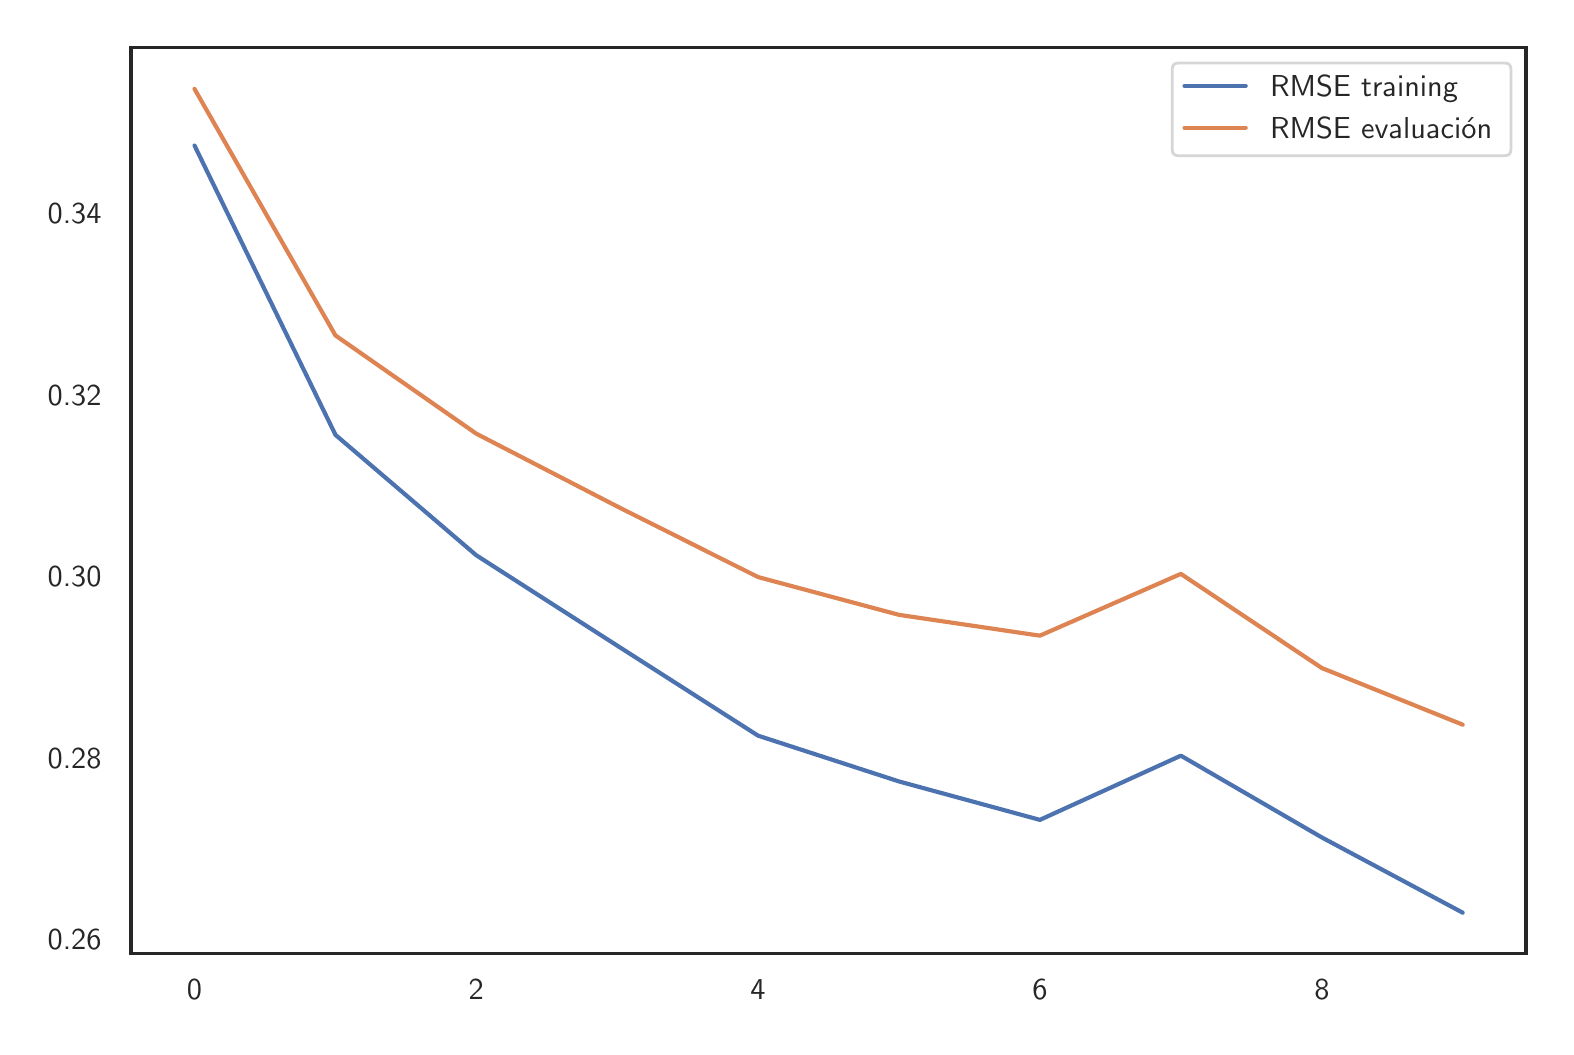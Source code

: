 \begingroup%
\makeatletter%
\begin{pgfpicture}%
\pgfpathrectangle{\pgfpointorigin}{\pgfqpoint{7.592in}{4.994in}}%
\pgfusepath{use as bounding box, clip}%
\begin{pgfscope}%
\pgfsetbuttcap%
\pgfsetmiterjoin%
\definecolor{currentfill}{rgb}{1.0,1.0,1.0}%
\pgfsetfillcolor{currentfill}%
\pgfsetlinewidth{0.0pt}%
\definecolor{currentstroke}{rgb}{1.0,1.0,1.0}%
\pgfsetstrokecolor{currentstroke}%
\pgfsetdash{}{0pt}%
\pgfpathmoveto{\pgfqpoint{-0.0in}{0.0in}}%
\pgfpathlineto{\pgfqpoint{7.592in}{0.0in}}%
\pgfpathlineto{\pgfqpoint{7.592in}{4.994in}}%
\pgfpathlineto{\pgfqpoint{-0.0in}{4.994in}}%
\pgfpathclose%
\pgfusepath{fill}%
\end{pgfscope}%
\begin{pgfscope}%
\pgfsetbuttcap%
\pgfsetmiterjoin%
\definecolor{currentfill}{rgb}{1.0,1.0,1.0}%
\pgfsetfillcolor{currentfill}%
\pgfsetlinewidth{0.0pt}%
\definecolor{currentstroke}{rgb}{0.0,0.0,0.0}%
\pgfsetstrokecolor{currentstroke}%
\pgfsetstrokeopacity{0.0}%
\pgfsetdash{}{0pt}%
\pgfpathmoveto{\pgfqpoint{0.517in}{0.364in}}%
\pgfpathlineto{\pgfqpoint{7.492in}{0.364in}}%
\pgfpathlineto{\pgfqpoint{7.492in}{4.894in}}%
\pgfpathlineto{\pgfqpoint{0.517in}{4.894in}}%
\pgfpathclose%
\pgfusepath{fill}%
\end{pgfscope}%
\begin{pgfscope}%
\definecolor{textcolor}{rgb}{0.15,0.15,0.15}%
\pgfsetstrokecolor{textcolor}%
\pgfsetfillcolor{textcolor}%
\pgftext[x=0.834in,y=0.232in,,top]{\color{textcolor}\sffamily\fontsize{11.0}{13.2}\selectfont 0}%
\end{pgfscope}%
\begin{pgfscope}%
\definecolor{textcolor}{rgb}{0.15,0.15,0.15}%
\pgfsetstrokecolor{textcolor}%
\pgfsetfillcolor{textcolor}%
\pgftext[x=2.243in,y=0.232in,,top]{\color{textcolor}\sffamily\fontsize{11.0}{13.2}\selectfont 2}%
\end{pgfscope}%
\begin{pgfscope}%
\definecolor{textcolor}{rgb}{0.15,0.15,0.15}%
\pgfsetstrokecolor{textcolor}%
\pgfsetfillcolor{textcolor}%
\pgftext[x=3.652in,y=0.232in,,top]{\color{textcolor}\sffamily\fontsize{11.0}{13.2}\selectfont 4}%
\end{pgfscope}%
\begin{pgfscope}%
\definecolor{textcolor}{rgb}{0.15,0.15,0.15}%
\pgfsetstrokecolor{textcolor}%
\pgfsetfillcolor{textcolor}%
\pgftext[x=5.061in,y=0.232in,,top]{\color{textcolor}\sffamily\fontsize{11.0}{13.2}\selectfont 6}%
\end{pgfscope}%
\begin{pgfscope}%
\definecolor{textcolor}{rgb}{0.15,0.15,0.15}%
\pgfsetstrokecolor{textcolor}%
\pgfsetfillcolor{textcolor}%
\pgftext[x=6.471in,y=0.232in,,top]{\color{textcolor}\sffamily\fontsize{11.0}{13.2}\selectfont 8}%
\end{pgfscope}%
\begin{pgfscope}%
\definecolor{textcolor}{rgb}{0.15,0.15,0.15}%
\pgfsetstrokecolor{textcolor}%
\pgfsetfillcolor{textcolor}%
\pgftext[x=0.1in, y=0.383in, left, base]{\color{textcolor}\sffamily\fontsize{11.0}{13.2}\selectfont 0.26}%
\end{pgfscope}%
\begin{pgfscope}%
\definecolor{textcolor}{rgb}{0.15,0.15,0.15}%
\pgfsetstrokecolor{textcolor}%
\pgfsetfillcolor{textcolor}%
\pgftext[x=0.1in, y=1.29in, left, base]{\color{textcolor}\sffamily\fontsize{11.0}{13.2}\selectfont 0.28}%
\end{pgfscope}%
\begin{pgfscope}%
\definecolor{textcolor}{rgb}{0.15,0.15,0.15}%
\pgfsetstrokecolor{textcolor}%
\pgfsetfillcolor{textcolor}%
\pgftext[x=0.1in, y=2.198in, left, base]{\color{textcolor}\sffamily\fontsize{11.0}{13.2}\selectfont 0.30}%
\end{pgfscope}%
\begin{pgfscope}%
\definecolor{textcolor}{rgb}{0.15,0.15,0.15}%
\pgfsetstrokecolor{textcolor}%
\pgfsetfillcolor{textcolor}%
\pgftext[x=0.1in, y=3.105in, left, base]{\color{textcolor}\sffamily\fontsize{11.0}{13.2}\selectfont 0.32}%
\end{pgfscope}%
\begin{pgfscope}%
\definecolor{textcolor}{rgb}{0.15,0.15,0.15}%
\pgfsetstrokecolor{textcolor}%
\pgfsetfillcolor{textcolor}%
\pgftext[x=0.1in, y=4.013in, left, base]{\color{textcolor}\sffamily\fontsize{11.0}{13.2}\selectfont 0.34}%
\end{pgfscope}%
\begin{pgfscope}%
\pgfpathrectangle{\pgfqpoint{0.517in}{0.364in}}{\pgfqpoint{6.975in}{4.53in}}%
\pgfusepath{clip}%
\pgfsetroundcap%
\pgfsetroundjoin%
\pgfsetlinewidth{1.506pt}%
\definecolor{currentstroke}{rgb}{0.298,0.447,0.69}%
\pgfsetstrokecolor{currentstroke}%
\pgfsetdash{}{0pt}%
\pgfpathmoveto{\pgfqpoint{0.834in}{4.405in}}%
\pgfpathlineto{\pgfqpoint{1.539in}{2.958in}}%
\pgfpathlineto{\pgfqpoint{2.243in}{2.356in}}%
\pgfpathlineto{\pgfqpoint{2.948in}{1.904in}}%
\pgfpathlineto{\pgfqpoint{3.652in}{1.454in}}%
\pgfpathlineto{\pgfqpoint{4.357in}{1.225in}}%
\pgfpathlineto{\pgfqpoint{5.061in}{1.033in}}%
\pgfpathlineto{\pgfqpoint{5.766in}{1.354in}}%
\pgfpathlineto{\pgfqpoint{6.471in}{0.945in}}%
\pgfpathlineto{\pgfqpoint{7.175in}{0.569in}}%
\pgfusepath{stroke}%
\end{pgfscope}%
\begin{pgfscope}%
\pgfpathrectangle{\pgfqpoint{0.517in}{0.364in}}{\pgfqpoint{6.975in}{4.53in}}%
\pgfusepath{clip}%
\pgfsetroundcap%
\pgfsetroundjoin%
\pgfsetlinewidth{1.506pt}%
\definecolor{currentstroke}{rgb}{0.867,0.518,0.322}%
\pgfsetstrokecolor{currentstroke}%
\pgfsetdash{}{0pt}%
\pgfpathmoveto{\pgfqpoint{0.834in}{4.688in}}%
\pgfpathlineto{\pgfqpoint{1.539in}{3.455in}}%
\pgfpathlineto{\pgfqpoint{2.243in}{2.964in}}%
\pgfpathlineto{\pgfqpoint{2.948in}{2.6in}}%
\pgfpathlineto{\pgfqpoint{3.652in}{2.247in}}%
\pgfpathlineto{\pgfqpoint{4.357in}{2.058in}}%
\pgfpathlineto{\pgfqpoint{5.061in}{1.954in}}%
\pgfpathlineto{\pgfqpoint{5.766in}{2.263in}}%
\pgfpathlineto{\pgfqpoint{6.471in}{1.792in}}%
\pgfpathlineto{\pgfqpoint{7.175in}{1.509in}}%
\pgfusepath{stroke}%
\end{pgfscope}%
\begin{pgfscope}%
\pgfsetrectcap%
\pgfsetmiterjoin%
\pgfsetlinewidth{1.255pt}%
\definecolor{currentstroke}{rgb}{0.15,0.15,0.15}%
\pgfsetstrokecolor{currentstroke}%
\pgfsetdash{}{0pt}%
\pgfpathmoveto{\pgfqpoint{0.517in}{0.364in}}%
\pgfpathlineto{\pgfqpoint{0.517in}{4.894in}}%
\pgfusepath{stroke}%
\end{pgfscope}%
\begin{pgfscope}%
\pgfsetrectcap%
\pgfsetmiterjoin%
\pgfsetlinewidth{1.255pt}%
\definecolor{currentstroke}{rgb}{0.15,0.15,0.15}%
\pgfsetstrokecolor{currentstroke}%
\pgfsetdash{}{0pt}%
\pgfpathmoveto{\pgfqpoint{7.492in}{0.364in}}%
\pgfpathlineto{\pgfqpoint{7.492in}{4.894in}}%
\pgfusepath{stroke}%
\end{pgfscope}%
\begin{pgfscope}%
\pgfsetrectcap%
\pgfsetmiterjoin%
\pgfsetlinewidth{1.255pt}%
\definecolor{currentstroke}{rgb}{0.15,0.15,0.15}%
\pgfsetstrokecolor{currentstroke}%
\pgfsetdash{}{0pt}%
\pgfpathmoveto{\pgfqpoint{0.517in}{0.364in}}%
\pgfpathlineto{\pgfqpoint{7.492in}{0.364in}}%
\pgfusepath{stroke}%
\end{pgfscope}%
\begin{pgfscope}%
\pgfsetrectcap%
\pgfsetmiterjoin%
\pgfsetlinewidth{1.255pt}%
\definecolor{currentstroke}{rgb}{0.15,0.15,0.15}%
\pgfsetstrokecolor{currentstroke}%
\pgfsetdash{}{0pt}%
\pgfpathmoveto{\pgfqpoint{0.517in}{4.894in}}%
\pgfpathlineto{\pgfqpoint{7.492in}{4.894in}}%
\pgfusepath{stroke}%
\end{pgfscope}%
\begin{pgfscope}%
\pgfsetbuttcap%
\pgfsetmiterjoin%
\definecolor{currentfill}{rgb}{1.0,1.0,1.0}%
\pgfsetfillcolor{currentfill}%
\pgfsetfillopacity{0.8}%
\pgfsetlinewidth{1.004pt}%
\definecolor{currentstroke}{rgb}{0.8,0.8,0.8}%
\pgfsetstrokecolor{currentstroke}%
\pgfsetstrokeopacity{0.8}%
\pgfsetdash{}{0pt}%
\pgfpathmoveto{\pgfqpoint{5.754in}{4.354in}}%
\pgfpathlineto{\pgfqpoint{7.385in}{4.354in}}%
\pgfpathquadraticcurveto{\pgfqpoint{7.416in}{4.354in}}{\pgfqpoint{7.416in}{4.384in}}%
\pgfpathlineto{\pgfqpoint{7.416in}{4.787in}}%
\pgfpathquadraticcurveto{\pgfqpoint{7.416in}{4.817in}}{\pgfqpoint{7.385in}{4.817in}}%
\pgfpathlineto{\pgfqpoint{5.754in}{4.817in}}%
\pgfpathquadraticcurveto{\pgfqpoint{5.723in}{4.817in}}{\pgfqpoint{5.723in}{4.787in}}%
\pgfpathlineto{\pgfqpoint{5.723in}{4.384in}}%
\pgfpathquadraticcurveto{\pgfqpoint{5.723in}{4.354in}}{\pgfqpoint{5.754in}{4.354in}}%
\pgfpathclose%
\pgfusepath{stroke,fill}%
\end{pgfscope}%
\begin{pgfscope}%
\pgfsetroundcap%
\pgfsetroundjoin%
\pgfsetlinewidth{1.506pt}%
\definecolor{currentstroke}{rgb}{0.298,0.447,0.69}%
\pgfsetstrokecolor{currentstroke}%
\pgfsetdash{}{0pt}%
\pgfpathmoveto{\pgfqpoint{5.784in}{4.703in}}%
\pgfpathlineto{\pgfqpoint{6.09in}{4.703in}}%
\pgfusepath{stroke}%
\end{pgfscope}%
\begin{pgfscope}%
\definecolor{textcolor}{rgb}{0.15,0.15,0.15}%
\pgfsetstrokecolor{textcolor}%
\pgfsetfillcolor{textcolor}%
\pgftext[x=6.212in,y=4.649in,left,base]{\color{textcolor}\sffamily\fontsize{11.0}{13.2}\selectfont RMSE training}%
\end{pgfscope}%
\begin{pgfscope}%
\pgfsetroundcap%
\pgfsetroundjoin%
\pgfsetlinewidth{1.506pt}%
\definecolor{currentstroke}{rgb}{0.867,0.518,0.322}%
\pgfsetstrokecolor{currentstroke}%
\pgfsetdash{}{0pt}%
\pgfpathmoveto{\pgfqpoint{5.784in}{4.494in}}%
\pgfpathlineto{\pgfqpoint{6.09in}{4.494in}}%
\pgfusepath{stroke}%
\end{pgfscope}%
\begin{pgfscope}%
\definecolor{textcolor}{rgb}{0.15,0.15,0.15}%
\pgfsetstrokecolor{textcolor}%
\pgfsetfillcolor{textcolor}%
\pgftext[x=6.212in,y=4.44in,left,base]{\color{textcolor}\sffamily\fontsize{11.0}{13.2}\selectfont RMSE evaluación}%
\end{pgfscope}%
\end{pgfpicture}%
\makeatother%
\endgroup%
